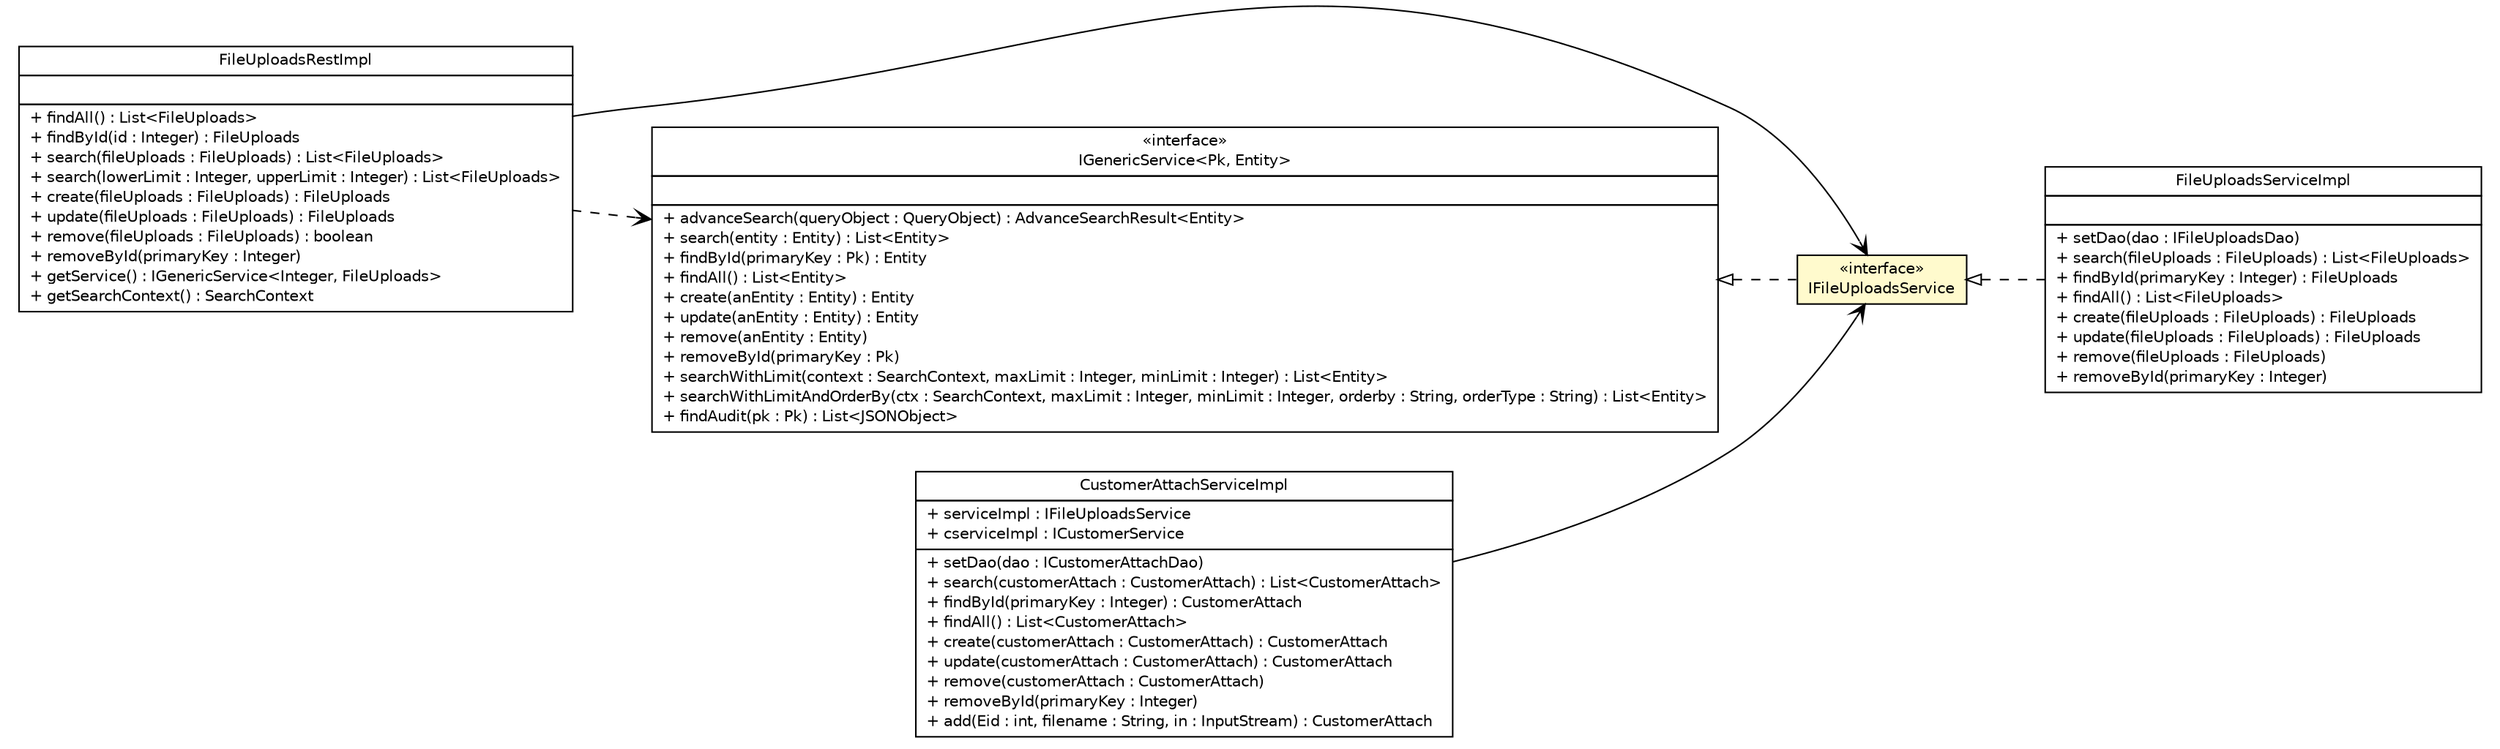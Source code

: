 #!/usr/local/bin/dot
#
# Class diagram 
# Generated by UMLGraph version 5.1 (http://www.umlgraph.org/)
#

digraph G {
	edge [fontname="Helvetica",fontsize=10,labelfontname="Helvetica",labelfontsize=10];
	node [fontname="Helvetica",fontsize=10,shape=plaintext];
	nodesep=0.25;
	ranksep=0.5;
	rankdir=LR;
	// com.inn.headstartdemo.service.IFileUploadsService
	c26534 [label=<<table title="com.inn.headstartdemo.service.IFileUploadsService" border="0" cellborder="1" cellspacing="0" cellpadding="2" port="p" bgcolor="lemonChiffon" href="./IFileUploadsService.html">
		<tr><td><table border="0" cellspacing="0" cellpadding="1">
<tr><td align="center" balign="center"> &#171;interface&#187; </td></tr>
<tr><td align="center" balign="center"> IFileUploadsService </td></tr>
		</table></td></tr>
		</table>>, fontname="Helvetica", fontcolor="black", fontsize=10.0];
	// com.inn.headstartdemo.service.generic.IGenericService<Pk, Entity>
	c26544 [label=<<table title="com.inn.headstartdemo.service.generic.IGenericService" border="0" cellborder="1" cellspacing="0" cellpadding="2" port="p" href="./generic/IGenericService.html">
		<tr><td><table border="0" cellspacing="0" cellpadding="1">
<tr><td align="center" balign="center"> &#171;interface&#187; </td></tr>
<tr><td align="center" balign="center"> IGenericService&lt;Pk, Entity&gt; </td></tr>
		</table></td></tr>
		<tr><td><table border="0" cellspacing="0" cellpadding="1">
<tr><td align="left" balign="left">  </td></tr>
		</table></td></tr>
		<tr><td><table border="0" cellspacing="0" cellpadding="1">
<tr><td align="left" balign="left"> + advanceSearch(queryObject : QueryObject) : AdvanceSearchResult&lt;Entity&gt; </td></tr>
<tr><td align="left" balign="left"> + search(entity : Entity) : List&lt;Entity&gt; </td></tr>
<tr><td align="left" balign="left"> + findById(primaryKey : Pk) : Entity </td></tr>
<tr><td align="left" balign="left"> + findAll() : List&lt;Entity&gt; </td></tr>
<tr><td align="left" balign="left"> + create(anEntity : Entity) : Entity </td></tr>
<tr><td align="left" balign="left"> + update(anEntity : Entity) : Entity </td></tr>
<tr><td align="left" balign="left"> + remove(anEntity : Entity) </td></tr>
<tr><td align="left" balign="left"> + removeById(primaryKey : Pk) </td></tr>
<tr><td align="left" balign="left"> + searchWithLimit(context : SearchContext, maxLimit : Integer, minLimit : Integer) : List&lt;Entity&gt; </td></tr>
<tr><td align="left" balign="left"> + searchWithLimitAndOrderBy(ctx : SearchContext, maxLimit : Integer, minLimit : Integer, orderby : String, orderType : String) : List&lt;Entity&gt; </td></tr>
<tr><td align="left" balign="left"> + findAudit(pk : Pk) : List&lt;JSONObject&gt; </td></tr>
		</table></td></tr>
		</table>>, fontname="Helvetica", fontcolor="black", fontsize=10.0];
	// com.inn.headstartdemo.service.impl.CustomerAttachServiceImpl
	c26556 [label=<<table title="com.inn.headstartdemo.service.impl.CustomerAttachServiceImpl" border="0" cellborder="1" cellspacing="0" cellpadding="2" port="p" href="./impl/CustomerAttachServiceImpl.html">
		<tr><td><table border="0" cellspacing="0" cellpadding="1">
<tr><td align="center" balign="center"> CustomerAttachServiceImpl </td></tr>
		</table></td></tr>
		<tr><td><table border="0" cellspacing="0" cellpadding="1">
<tr><td align="left" balign="left"> + serviceImpl : IFileUploadsService </td></tr>
<tr><td align="left" balign="left"> + cserviceImpl : ICustomerService </td></tr>
		</table></td></tr>
		<tr><td><table border="0" cellspacing="0" cellpadding="1">
<tr><td align="left" balign="left"> + setDao(dao : ICustomerAttachDao) </td></tr>
<tr><td align="left" balign="left"> + search(customerAttach : CustomerAttach) : List&lt;CustomerAttach&gt; </td></tr>
<tr><td align="left" balign="left"> + findById(primaryKey : Integer) : CustomerAttach </td></tr>
<tr><td align="left" balign="left"> + findAll() : List&lt;CustomerAttach&gt; </td></tr>
<tr><td align="left" balign="left"> + create(customerAttach : CustomerAttach) : CustomerAttach </td></tr>
<tr><td align="left" balign="left"> + update(customerAttach : CustomerAttach) : CustomerAttach </td></tr>
<tr><td align="left" balign="left"> + remove(customerAttach : CustomerAttach) </td></tr>
<tr><td align="left" balign="left"> + removeById(primaryKey : Integer) </td></tr>
<tr><td align="left" balign="left"> + add(Eid : int, filename : String, in : InputStream) : CustomerAttach </td></tr>
		</table></td></tr>
		</table>>, fontname="Helvetica", fontcolor="black", fontsize=10.0];
	// com.inn.headstartdemo.service.impl.FileUploadsServiceImpl
	c26562 [label=<<table title="com.inn.headstartdemo.service.impl.FileUploadsServiceImpl" border="0" cellborder="1" cellspacing="0" cellpadding="2" port="p" href="./impl/FileUploadsServiceImpl.html">
		<tr><td><table border="0" cellspacing="0" cellpadding="1">
<tr><td align="center" balign="center"> FileUploadsServiceImpl </td></tr>
		</table></td></tr>
		<tr><td><table border="0" cellspacing="0" cellpadding="1">
<tr><td align="left" balign="left">  </td></tr>
		</table></td></tr>
		<tr><td><table border="0" cellspacing="0" cellpadding="1">
<tr><td align="left" balign="left"> + setDao(dao : IFileUploadsDao) </td></tr>
<tr><td align="left" balign="left"> + search(fileUploads : FileUploads) : List&lt;FileUploads&gt; </td></tr>
<tr><td align="left" balign="left"> + findById(primaryKey : Integer) : FileUploads </td></tr>
<tr><td align="left" balign="left"> + findAll() : List&lt;FileUploads&gt; </td></tr>
<tr><td align="left" balign="left"> + create(fileUploads : FileUploads) : FileUploads </td></tr>
<tr><td align="left" balign="left"> + update(fileUploads : FileUploads) : FileUploads </td></tr>
<tr><td align="left" balign="left"> + remove(fileUploads : FileUploads) </td></tr>
<tr><td align="left" balign="left"> + removeById(primaryKey : Integer) </td></tr>
		</table></td></tr>
		</table>>, fontname="Helvetica", fontcolor="black", fontsize=10.0];
	// com.inn.headstartdemo.rest.impl.FileUploadsRestImpl
	c26597 [label=<<table title="com.inn.headstartdemo.rest.impl.FileUploadsRestImpl" border="0" cellborder="1" cellspacing="0" cellpadding="2" port="p" href="../rest/impl/FileUploadsRestImpl.html">
		<tr><td><table border="0" cellspacing="0" cellpadding="1">
<tr><td align="center" balign="center"> FileUploadsRestImpl </td></tr>
		</table></td></tr>
		<tr><td><table border="0" cellspacing="0" cellpadding="1">
<tr><td align="left" balign="left">  </td></tr>
		</table></td></tr>
		<tr><td><table border="0" cellspacing="0" cellpadding="1">
<tr><td align="left" balign="left"> + findAll() : List&lt;FileUploads&gt; </td></tr>
<tr><td align="left" balign="left"> + findById(id : Integer) : FileUploads </td></tr>
<tr><td align="left" balign="left"> + search(fileUploads : FileUploads) : List&lt;FileUploads&gt; </td></tr>
<tr><td align="left" balign="left"> + search(lowerLimit : Integer, upperLimit : Integer) : List&lt;FileUploads&gt; </td></tr>
<tr><td align="left" balign="left"> + create(fileUploads : FileUploads) : FileUploads </td></tr>
<tr><td align="left" balign="left"> + update(fileUploads : FileUploads) : FileUploads </td></tr>
<tr><td align="left" balign="left"> + remove(fileUploads : FileUploads) : boolean </td></tr>
<tr><td align="left" balign="left"> + removeById(primaryKey : Integer) </td></tr>
<tr><td align="left" balign="left"> + getService() : IGenericService&lt;Integer, FileUploads&gt; </td></tr>
<tr><td align="left" balign="left"> + getSearchContext() : SearchContext </td></tr>
		</table></td></tr>
		</table>>, fontname="Helvetica", fontcolor="black", fontsize=10.0];
	//com.inn.headstartdemo.service.IFileUploadsService implements com.inn.headstartdemo.service.generic.IGenericService<Pk, Entity>
	c26544:p -> c26534:p [dir=back,arrowtail=empty,style=dashed];
	//com.inn.headstartdemo.service.impl.FileUploadsServiceImpl implements com.inn.headstartdemo.service.IFileUploadsService
	c26534:p -> c26562:p [dir=back,arrowtail=empty,style=dashed];
	// com.inn.headstartdemo.service.impl.CustomerAttachServiceImpl NAVASSOC com.inn.headstartdemo.service.IFileUploadsService
	c26556:p -> c26534:p [taillabel="", label="", headlabel="", fontname="Helvetica", fontcolor="black", fontsize=10.0, color="black", arrowhead=open];
	// com.inn.headstartdemo.rest.impl.FileUploadsRestImpl NAVASSOC com.inn.headstartdemo.service.IFileUploadsService
	c26597:p -> c26534:p [taillabel="", label="", headlabel="", fontname="Helvetica", fontcolor="black", fontsize=10.0, color="black", arrowhead=open];
	// com.inn.headstartdemo.rest.impl.FileUploadsRestImpl DEPEND com.inn.headstartdemo.service.generic.IGenericService<Pk, Entity>
	c26597:p -> c26544:p [taillabel="", label="", headlabel="", fontname="Helvetica", fontcolor="black", fontsize=10.0, color="black", arrowhead=open, style=dashed];
}

